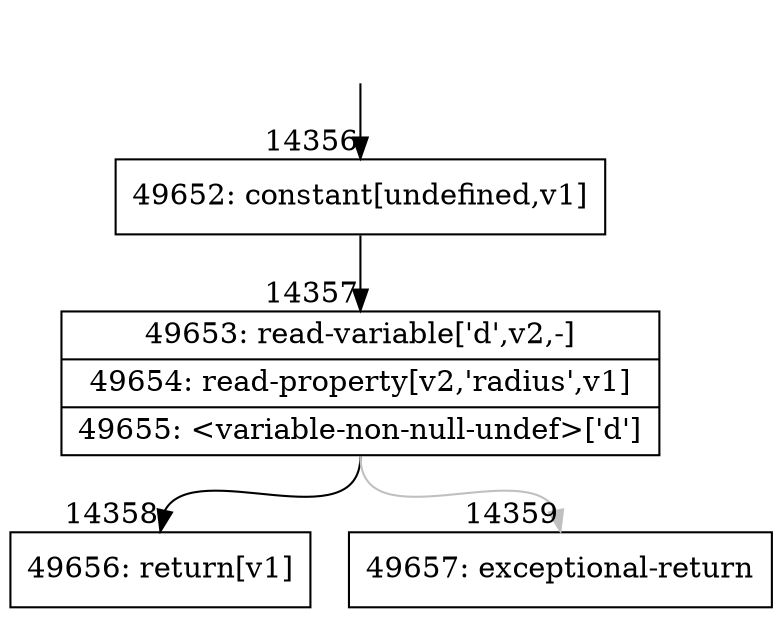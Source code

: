 digraph {
rankdir="TD"
BB_entry1327[shape=none,label=""];
BB_entry1327 -> BB14356 [tailport=s, headport=n, headlabel="    14356"]
BB14356 [shape=record label="{49652: constant[undefined,v1]}" ] 
BB14356 -> BB14357 [tailport=s, headport=n, headlabel="      14357"]
BB14357 [shape=record label="{49653: read-variable['d',v2,-]|49654: read-property[v2,'radius',v1]|49655: \<variable-non-null-undef\>['d']}" ] 
BB14357 -> BB14358 [tailport=s, headport=n, headlabel="      14358"]
BB14357 -> BB14359 [tailport=s, headport=n, color=gray, headlabel="      14359"]
BB14358 [shape=record label="{49656: return[v1]}" ] 
BB14359 [shape=record label="{49657: exceptional-return}" ] 
//#$~ 8492
}

